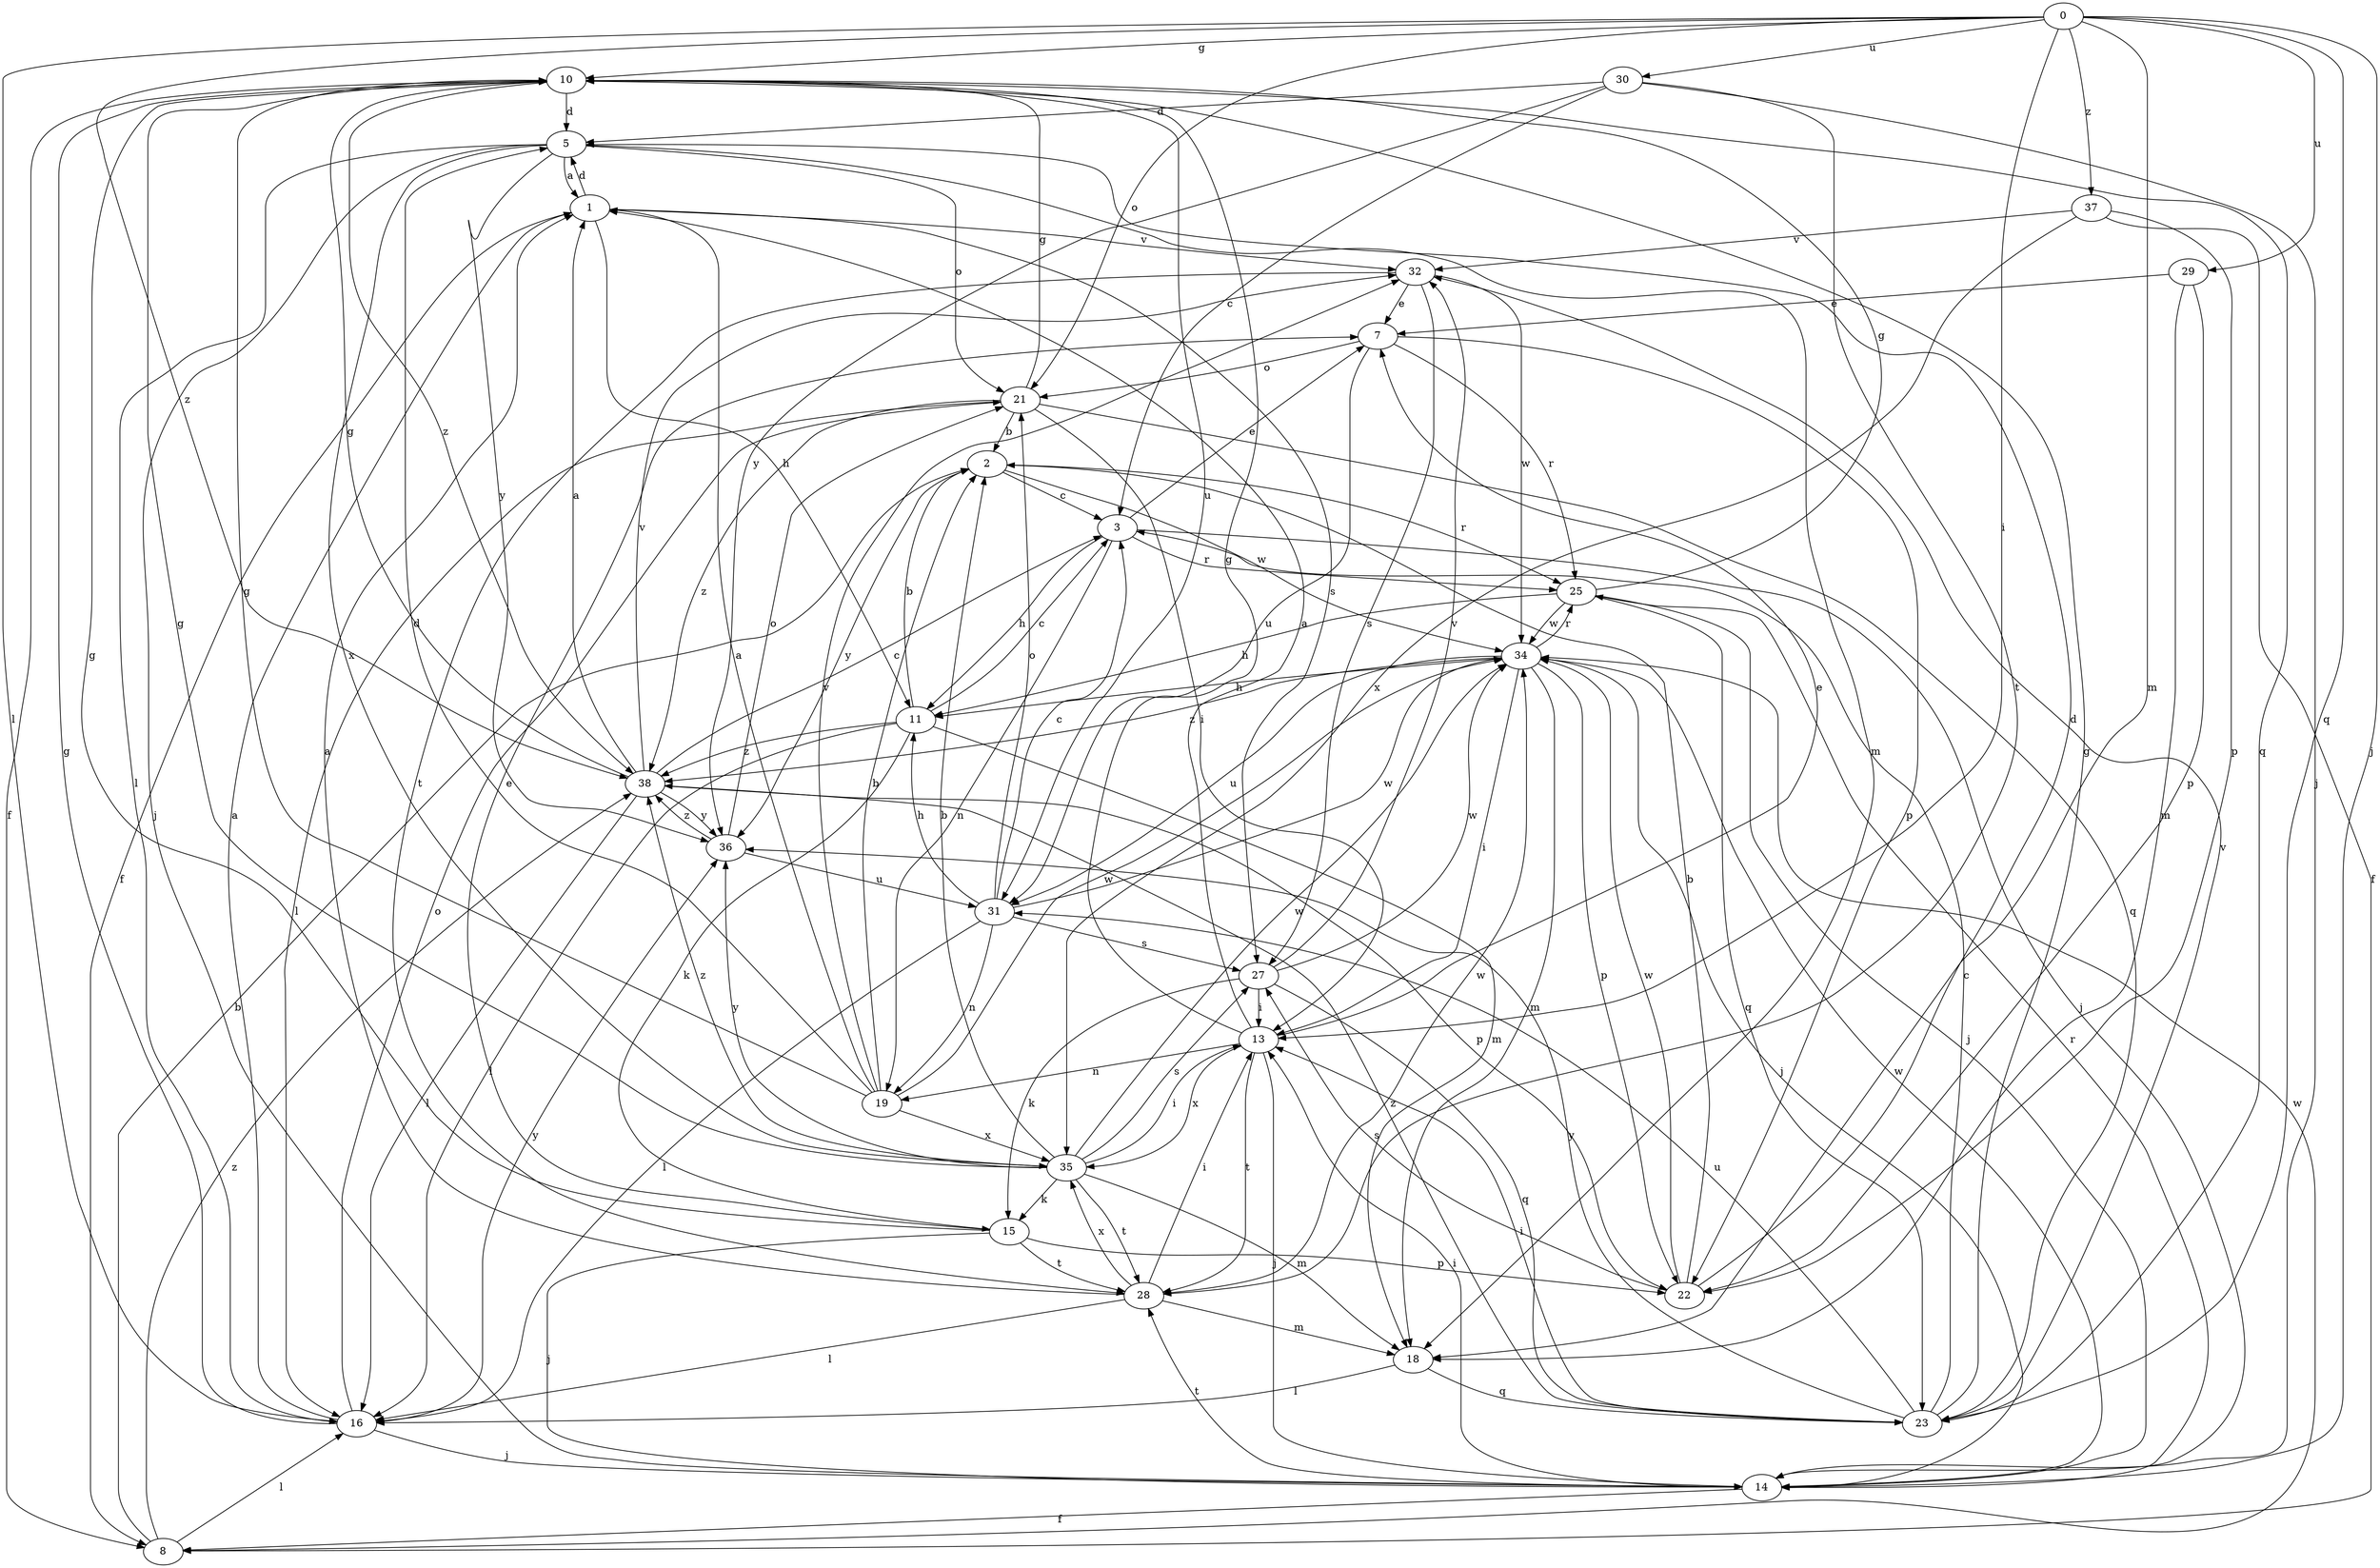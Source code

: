strict digraph  {
0;
1;
2;
3;
5;
7;
8;
10;
11;
13;
14;
15;
16;
18;
19;
21;
22;
23;
25;
27;
28;
29;
30;
31;
32;
34;
35;
36;
37;
38;
0 -> 10  [label=g];
0 -> 13  [label=i];
0 -> 14  [label=j];
0 -> 16  [label=l];
0 -> 18  [label=m];
0 -> 21  [label=o];
0 -> 23  [label=q];
0 -> 29  [label=u];
0 -> 30  [label=u];
0 -> 37  [label=z];
0 -> 38  [label=z];
1 -> 5  [label=d];
1 -> 8  [label=f];
1 -> 11  [label=h];
1 -> 27  [label=s];
1 -> 32  [label=v];
2 -> 3  [label=c];
2 -> 25  [label=r];
2 -> 34  [label=w];
2 -> 36  [label=y];
3 -> 7  [label=e];
3 -> 11  [label=h];
3 -> 14  [label=j];
3 -> 19  [label=n];
3 -> 25  [label=r];
5 -> 1  [label=a];
5 -> 14  [label=j];
5 -> 16  [label=l];
5 -> 18  [label=m];
5 -> 21  [label=o];
5 -> 35  [label=x];
5 -> 36  [label=y];
7 -> 21  [label=o];
7 -> 22  [label=p];
7 -> 25  [label=r];
7 -> 31  [label=u];
8 -> 2  [label=b];
8 -> 16  [label=l];
8 -> 34  [label=w];
8 -> 38  [label=z];
10 -> 5  [label=d];
10 -> 8  [label=f];
10 -> 23  [label=q];
10 -> 31  [label=u];
10 -> 38  [label=z];
11 -> 2  [label=b];
11 -> 3  [label=c];
11 -> 15  [label=k];
11 -> 16  [label=l];
11 -> 18  [label=m];
11 -> 38  [label=z];
13 -> 1  [label=a];
13 -> 7  [label=e];
13 -> 10  [label=g];
13 -> 14  [label=j];
13 -> 19  [label=n];
13 -> 28  [label=t];
13 -> 35  [label=x];
14 -> 8  [label=f];
14 -> 13  [label=i];
14 -> 25  [label=r];
14 -> 28  [label=t];
14 -> 34  [label=w];
15 -> 7  [label=e];
15 -> 10  [label=g];
15 -> 14  [label=j];
15 -> 22  [label=p];
15 -> 28  [label=t];
16 -> 1  [label=a];
16 -> 10  [label=g];
16 -> 14  [label=j];
16 -> 21  [label=o];
16 -> 36  [label=y];
18 -> 16  [label=l];
18 -> 23  [label=q];
19 -> 1  [label=a];
19 -> 2  [label=b];
19 -> 5  [label=d];
19 -> 10  [label=g];
19 -> 32  [label=v];
19 -> 34  [label=w];
19 -> 35  [label=x];
21 -> 2  [label=b];
21 -> 10  [label=g];
21 -> 13  [label=i];
21 -> 16  [label=l];
21 -> 23  [label=q];
21 -> 38  [label=z];
22 -> 2  [label=b];
22 -> 5  [label=d];
22 -> 27  [label=s];
22 -> 34  [label=w];
23 -> 3  [label=c];
23 -> 10  [label=g];
23 -> 13  [label=i];
23 -> 31  [label=u];
23 -> 32  [label=v];
23 -> 36  [label=y];
23 -> 38  [label=z];
25 -> 10  [label=g];
25 -> 11  [label=h];
25 -> 14  [label=j];
25 -> 23  [label=q];
25 -> 34  [label=w];
27 -> 13  [label=i];
27 -> 15  [label=k];
27 -> 23  [label=q];
27 -> 32  [label=v];
27 -> 34  [label=w];
28 -> 1  [label=a];
28 -> 13  [label=i];
28 -> 16  [label=l];
28 -> 18  [label=m];
28 -> 34  [label=w];
28 -> 35  [label=x];
29 -> 7  [label=e];
29 -> 18  [label=m];
29 -> 22  [label=p];
30 -> 3  [label=c];
30 -> 5  [label=d];
30 -> 14  [label=j];
30 -> 28  [label=t];
30 -> 36  [label=y];
31 -> 3  [label=c];
31 -> 11  [label=h];
31 -> 16  [label=l];
31 -> 19  [label=n];
31 -> 21  [label=o];
31 -> 27  [label=s];
31 -> 34  [label=w];
32 -> 7  [label=e];
32 -> 27  [label=s];
32 -> 28  [label=t];
32 -> 34  [label=w];
34 -> 11  [label=h];
34 -> 13  [label=i];
34 -> 14  [label=j];
34 -> 18  [label=m];
34 -> 22  [label=p];
34 -> 25  [label=r];
34 -> 31  [label=u];
34 -> 38  [label=z];
35 -> 2  [label=b];
35 -> 10  [label=g];
35 -> 13  [label=i];
35 -> 15  [label=k];
35 -> 18  [label=m];
35 -> 27  [label=s];
35 -> 28  [label=t];
35 -> 34  [label=w];
35 -> 36  [label=y];
35 -> 38  [label=z];
36 -> 21  [label=o];
36 -> 31  [label=u];
36 -> 38  [label=z];
37 -> 8  [label=f];
37 -> 22  [label=p];
37 -> 32  [label=v];
37 -> 35  [label=x];
38 -> 1  [label=a];
38 -> 3  [label=c];
38 -> 10  [label=g];
38 -> 16  [label=l];
38 -> 22  [label=p];
38 -> 32  [label=v];
38 -> 36  [label=y];
}
